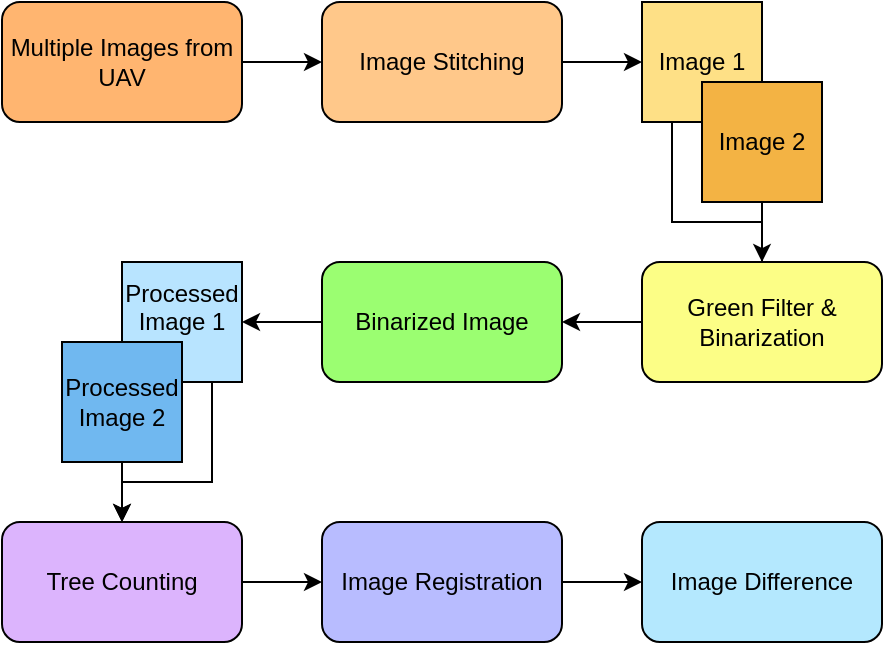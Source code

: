 <mxfile version="24.7.10">
  <diagram name="Page-1" id="xgcRqCT3RSKufPvNGvTS">
    <mxGraphModel grid="1" page="1" gridSize="10" guides="1" tooltips="1" connect="1" arrows="1" fold="1" pageScale="1" pageWidth="827" pageHeight="1169" math="0" shadow="0">
      <root>
        <mxCell id="0" />
        <mxCell id="1" parent="0" />
        <mxCell id="F6PLgcAM8BDR_C2OyBRy-3" value="" style="edgeStyle=orthogonalEdgeStyle;rounded=0;orthogonalLoop=1;jettySize=auto;html=1;" edge="1" parent="1" source="F6PLgcAM8BDR_C2OyBRy-1" target="F6PLgcAM8BDR_C2OyBRy-2">
          <mxGeometry relative="1" as="geometry" />
        </mxCell>
        <mxCell id="F6PLgcAM8BDR_C2OyBRy-1" value="Multiple Images from UAV" style="rounded=1;whiteSpace=wrap;html=1;fillColor=#FFB570;" vertex="1" parent="1">
          <mxGeometry x="120" y="120" width="120" height="60" as="geometry" />
        </mxCell>
        <mxCell id="F6PLgcAM8BDR_C2OyBRy-8" style="edgeStyle=orthogonalEdgeStyle;rounded=0;orthogonalLoop=1;jettySize=auto;html=1;exitX=1;exitY=0.5;exitDx=0;exitDy=0;entryX=0;entryY=0.5;entryDx=0;entryDy=0;" edge="1" parent="1" source="F6PLgcAM8BDR_C2OyBRy-2" target="F6PLgcAM8BDR_C2OyBRy-4">
          <mxGeometry relative="1" as="geometry" />
        </mxCell>
        <mxCell id="F6PLgcAM8BDR_C2OyBRy-2" value="Image Stitching" style="whiteSpace=wrap;html=1;rounded=1;fillColor=#ffc88a;strokeColor=#000000;" vertex="1" parent="1">
          <mxGeometry x="280" y="120" width="120" height="60" as="geometry" />
        </mxCell>
        <mxCell id="F6PLgcAM8BDR_C2OyBRy-4" value="Image 1" style="whiteSpace=wrap;html=1;aspect=fixed;fillColor=#fee086;strokeColor=#000000;" vertex="1" parent="1">
          <mxGeometry x="440" y="120" width="60" height="60" as="geometry" />
        </mxCell>
        <mxCell id="F6PLgcAM8BDR_C2OyBRy-12" style="edgeStyle=orthogonalEdgeStyle;rounded=0;orthogonalLoop=1;jettySize=auto;html=1;exitX=0.5;exitY=1;exitDx=0;exitDy=0;" edge="1" parent="1" source="F6PLgcAM8BDR_C2OyBRy-5">
          <mxGeometry relative="1" as="geometry">
            <mxPoint x="500" y="280" as="targetPoint" />
          </mxGeometry>
        </mxCell>
        <mxCell id="F6PLgcAM8BDR_C2OyBRy-5" value="Image 2" style="whiteSpace=wrap;html=1;aspect=fixed;fillColor=#f3b344;strokeColor=#000000;" vertex="1" parent="1">
          <mxGeometry x="470" y="160" width="60" height="60" as="geometry" />
        </mxCell>
        <mxCell id="F6PLgcAM8BDR_C2OyBRy-14" value="" style="edgeStyle=orthogonalEdgeStyle;rounded=0;orthogonalLoop=1;jettySize=auto;html=1;exitX=0.25;exitY=1;exitDx=0;exitDy=0;" edge="1" parent="1" source="F6PLgcAM8BDR_C2OyBRy-4" target="F6PLgcAM8BDR_C2OyBRy-13">
          <mxGeometry relative="1" as="geometry">
            <mxPoint x="500" y="280" as="targetPoint" />
            <mxPoint x="455" y="180" as="sourcePoint" />
            <Array as="points">
              <mxPoint x="455" y="230" />
              <mxPoint x="500" y="230" />
            </Array>
          </mxGeometry>
        </mxCell>
        <mxCell id="F6PLgcAM8BDR_C2OyBRy-16" value="" style="edgeStyle=orthogonalEdgeStyle;rounded=0;orthogonalLoop=1;jettySize=auto;html=1;" edge="1" parent="1" source="F6PLgcAM8BDR_C2OyBRy-13" target="F6PLgcAM8BDR_C2OyBRy-15">
          <mxGeometry relative="1" as="geometry" />
        </mxCell>
        <mxCell id="F6PLgcAM8BDR_C2OyBRy-13" value="Green Filter &amp;amp; Binarization" style="rounded=1;whiteSpace=wrap;html=1;fillColor=#fcfe86;" vertex="1" parent="1">
          <mxGeometry x="440" y="250" width="120" height="60" as="geometry" />
        </mxCell>
        <mxCell id="F6PLgcAM8BDR_C2OyBRy-18" value="" style="edgeStyle=orthogonalEdgeStyle;rounded=0;orthogonalLoop=1;jettySize=auto;html=1;" edge="1" parent="1" source="F6PLgcAM8BDR_C2OyBRy-15">
          <mxGeometry relative="1" as="geometry">
            <mxPoint x="240" y="280" as="targetPoint" />
          </mxGeometry>
        </mxCell>
        <mxCell id="F6PLgcAM8BDR_C2OyBRy-15" value="Binarized Image" style="whiteSpace=wrap;html=1;rounded=1;fillColor=#9bfe71;" vertex="1" parent="1">
          <mxGeometry x="280" y="250" width="120" height="60" as="geometry" />
        </mxCell>
        <mxCell id="F6PLgcAM8BDR_C2OyBRy-23" style="edgeStyle=orthogonalEdgeStyle;rounded=0;orthogonalLoop=1;jettySize=auto;html=1;exitX=0.75;exitY=1;exitDx=0;exitDy=0;entryX=0.5;entryY=0;entryDx=0;entryDy=0;" edge="1" parent="1" source="F6PLgcAM8BDR_C2OyBRy-19" target="F6PLgcAM8BDR_C2OyBRy-21">
          <mxGeometry relative="1" as="geometry">
            <Array as="points">
              <mxPoint x="225" y="360" />
              <mxPoint x="180" y="360" />
            </Array>
          </mxGeometry>
        </mxCell>
        <mxCell id="F6PLgcAM8BDR_C2OyBRy-19" value="Processed Image 1&lt;div&gt;&lt;br&gt;&lt;/div&gt;" style="whiteSpace=wrap;html=1;aspect=fixed;fillColor=#b8e4ff;" vertex="1" parent="1">
          <mxGeometry x="180" y="250" width="60" height="60" as="geometry" />
        </mxCell>
        <mxCell id="F6PLgcAM8BDR_C2OyBRy-22" value="" style="edgeStyle=orthogonalEdgeStyle;rounded=0;orthogonalLoop=1;jettySize=auto;html=1;" edge="1" parent="1" source="F6PLgcAM8BDR_C2OyBRy-20" target="F6PLgcAM8BDR_C2OyBRy-21">
          <mxGeometry relative="1" as="geometry" />
        </mxCell>
        <mxCell id="F6PLgcAM8BDR_C2OyBRy-20" value="Processed Image 2" style="whiteSpace=wrap;html=1;aspect=fixed;direction=south;fillColor=#70b8f0;" vertex="1" parent="1">
          <mxGeometry x="150" y="290" width="60" height="60" as="geometry" />
        </mxCell>
        <mxCell id="F6PLgcAM8BDR_C2OyBRy-25" value="" style="edgeStyle=orthogonalEdgeStyle;rounded=0;orthogonalLoop=1;jettySize=auto;html=1;" edge="1" parent="1" source="F6PLgcAM8BDR_C2OyBRy-21" target="F6PLgcAM8BDR_C2OyBRy-24">
          <mxGeometry relative="1" as="geometry" />
        </mxCell>
        <mxCell id="F6PLgcAM8BDR_C2OyBRy-21" value="Tree Counting" style="rounded=1;whiteSpace=wrap;html=1;fillColor=#dcb4fd;" vertex="1" parent="1">
          <mxGeometry x="120" y="380" width="120" height="60" as="geometry" />
        </mxCell>
        <mxCell id="F6PLgcAM8BDR_C2OyBRy-27" value="" style="edgeStyle=orthogonalEdgeStyle;rounded=0;orthogonalLoop=1;jettySize=auto;html=1;" edge="1" parent="1" source="F6PLgcAM8BDR_C2OyBRy-24" target="F6PLgcAM8BDR_C2OyBRy-26">
          <mxGeometry relative="1" as="geometry" />
        </mxCell>
        <mxCell id="F6PLgcAM8BDR_C2OyBRy-24" value="Image Registration" style="whiteSpace=wrap;html=1;rounded=1;fillColor=#b8bcff;" vertex="1" parent="1">
          <mxGeometry x="280" y="380" width="120" height="60" as="geometry" />
        </mxCell>
        <mxCell id="F6PLgcAM8BDR_C2OyBRy-26" value="Image Difference" style="whiteSpace=wrap;html=1;rounded=1;fillColor=#b4e8fe;" vertex="1" parent="1">
          <mxGeometry x="440" y="380" width="120" height="60" as="geometry" />
        </mxCell>
      </root>
    </mxGraphModel>
  </diagram>
</mxfile>
